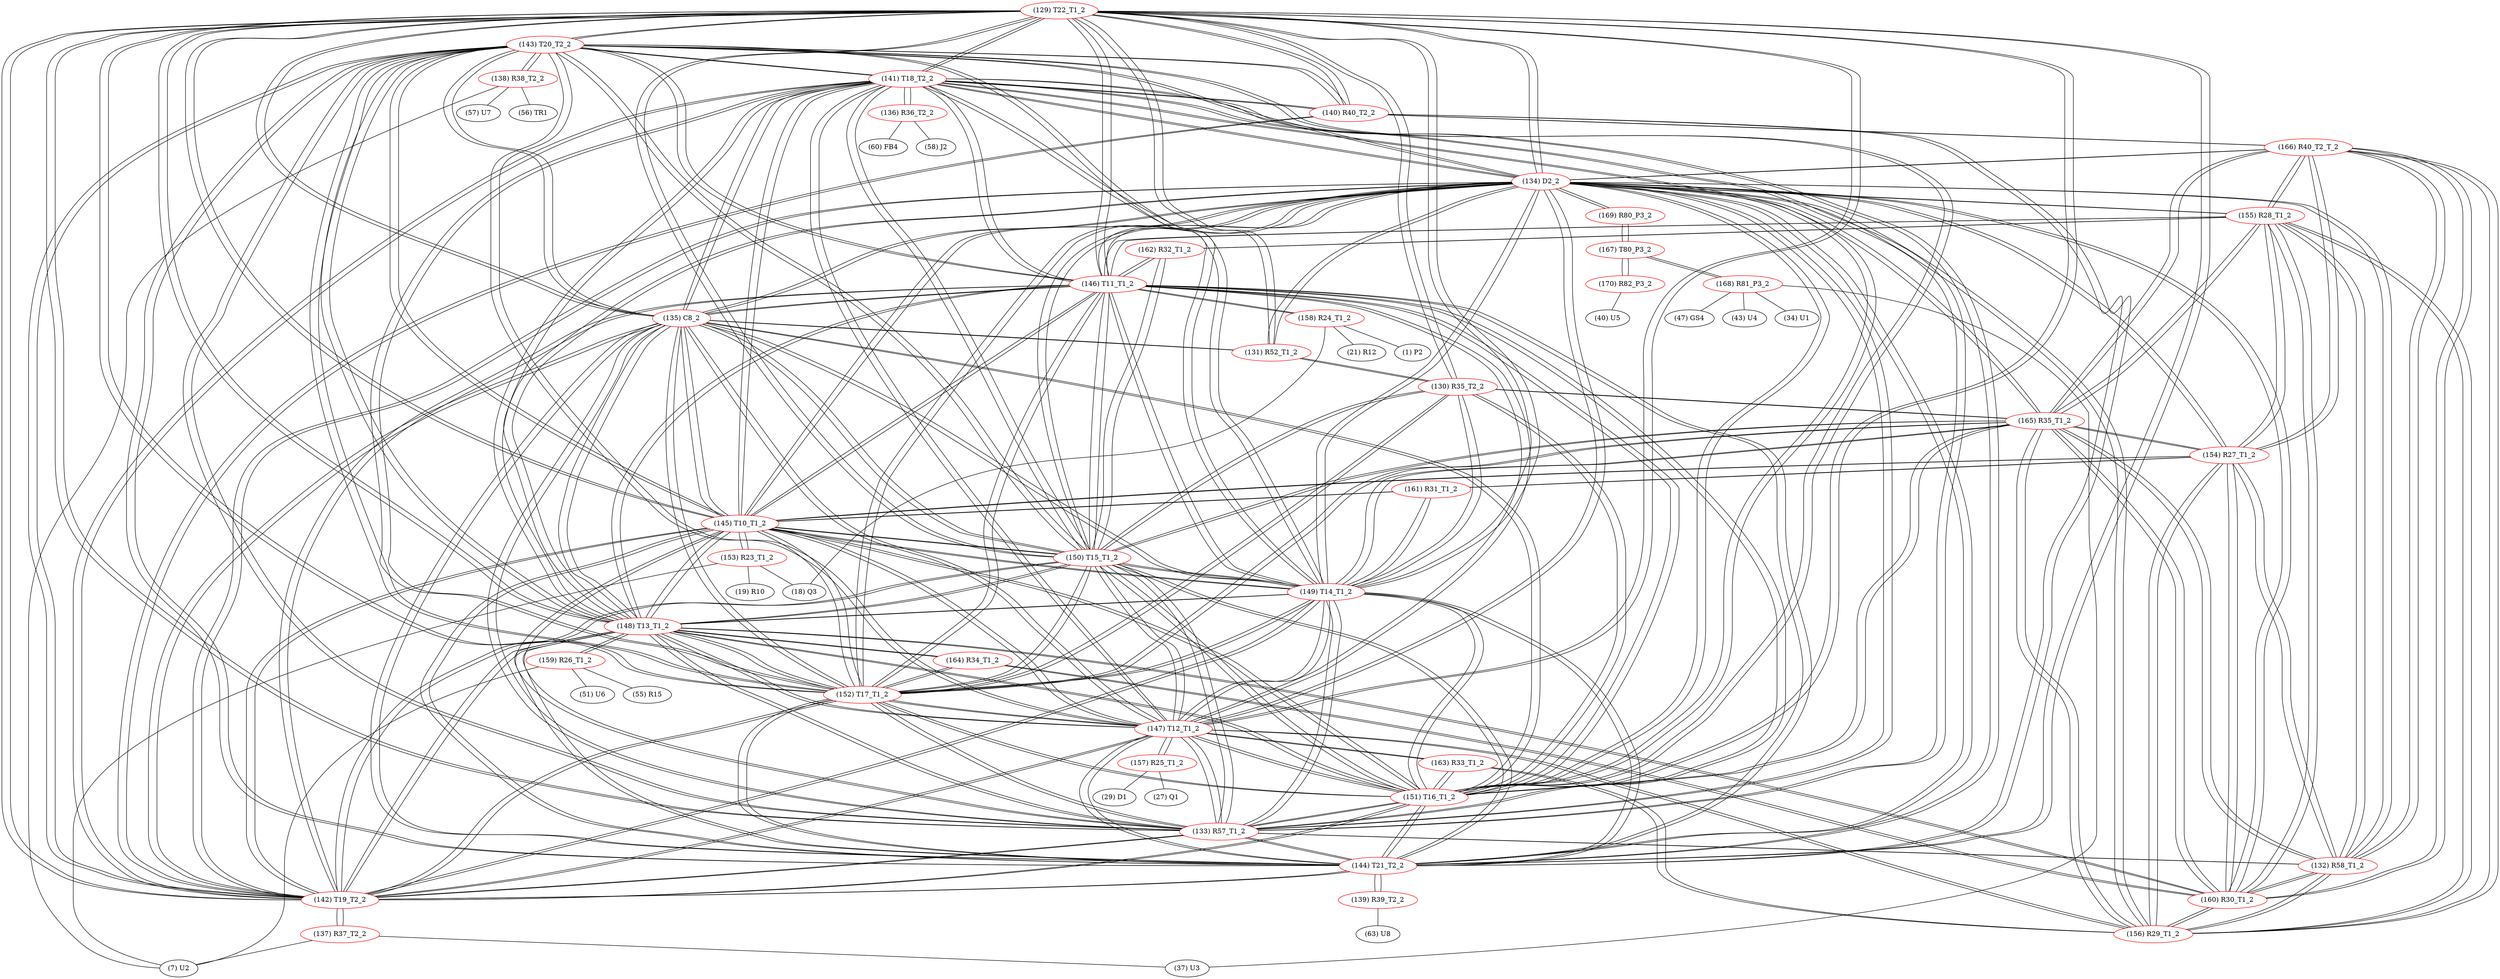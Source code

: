 graph {
	129 [label="(129) T22_T1_2" color=red]
	143 [label="(143) T20_T2_2"]
	141 [label="(141) T18_T2_2"]
	142 [label="(142) T19_T2_2"]
	144 [label="(144) T21_T2_2"]
	133 [label="(133) R57_T1_2"]
	134 [label="(134) D2_2"]
	146 [label="(146) T11_T1_2"]
	151 [label="(151) T16_T1_2"]
	152 [label="(152) T17_T1_2"]
	145 [label="(145) T10_T1_2"]
	147 [label="(147) T12_T1_2"]
	148 [label="(148) T13_T1_2"]
	149 [label="(149) T14_T1_2"]
	150 [label="(150) T15_T1_2"]
	135 [label="(135) C8_2"]
	140 [label="(140) R40_T2_2"]
	131 [label="(131) R52_T1_2"]
	130 [label="(130) R35_T2_2"]
	130 [label="(130) R35_T2_2" color=red]
	151 [label="(151) T16_T1_2"]
	150 [label="(150) T15_T1_2"]
	165 [label="(165) R35_T1_2"]
	149 [label="(149) T14_T1_2"]
	152 [label="(152) T17_T1_2"]
	131 [label="(131) R52_T1_2"]
	129 [label="(129) T22_T1_2"]
	131 [label="(131) R52_T1_2" color=red]
	134 [label="(134) D2_2"]
	135 [label="(135) C8_2"]
	130 [label="(130) R35_T2_2"]
	129 [label="(129) T22_T1_2"]
	132 [label="(132) R58_T1_2" color=red]
	133 [label="(133) R57_T1_2"]
	134 [label="(134) D2_2"]
	156 [label="(156) R29_T1_2"]
	165 [label="(165) R35_T1_2"]
	166 [label="(166) R40_T2_T_2"]
	160 [label="(160) R30_T1_2"]
	154 [label="(154) R27_T1_2"]
	155 [label="(155) R28_T1_2"]
	133 [label="(133) R57_T1_2" color=red]
	143 [label="(143) T20_T2_2"]
	141 [label="(141) T18_T2_2"]
	142 [label="(142) T19_T2_2"]
	144 [label="(144) T21_T2_2"]
	129 [label="(129) T22_T1_2"]
	134 [label="(134) D2_2"]
	146 [label="(146) T11_T1_2"]
	151 [label="(151) T16_T1_2"]
	152 [label="(152) T17_T1_2"]
	145 [label="(145) T10_T1_2"]
	147 [label="(147) T12_T1_2"]
	148 [label="(148) T13_T1_2"]
	149 [label="(149) T14_T1_2"]
	150 [label="(150) T15_T1_2"]
	135 [label="(135) C8_2"]
	132 [label="(132) R58_T1_2"]
	134 [label="(134) D2_2" color=red]
	143 [label="(143) T20_T2_2"]
	141 [label="(141) T18_T2_2"]
	142 [label="(142) T19_T2_2"]
	144 [label="(144) T21_T2_2"]
	133 [label="(133) R57_T1_2"]
	129 [label="(129) T22_T1_2"]
	146 [label="(146) T11_T1_2"]
	151 [label="(151) T16_T1_2"]
	152 [label="(152) T17_T1_2"]
	145 [label="(145) T10_T1_2"]
	147 [label="(147) T12_T1_2"]
	148 [label="(148) T13_T1_2"]
	149 [label="(149) T14_T1_2"]
	150 [label="(150) T15_T1_2"]
	135 [label="(135) C8_2"]
	131 [label="(131) R52_T1_2"]
	132 [label="(132) R58_T1_2"]
	156 [label="(156) R29_T1_2"]
	165 [label="(165) R35_T1_2"]
	166 [label="(166) R40_T2_T_2"]
	160 [label="(160) R30_T1_2"]
	154 [label="(154) R27_T1_2"]
	155 [label="(155) R28_T1_2"]
	169 [label="(169) R80_P3_2"]
	135 [label="(135) C8_2" color=red]
	143 [label="(143) T20_T2_2"]
	141 [label="(141) T18_T2_2"]
	142 [label="(142) T19_T2_2"]
	144 [label="(144) T21_T2_2"]
	133 [label="(133) R57_T1_2"]
	129 [label="(129) T22_T1_2"]
	134 [label="(134) D2_2"]
	146 [label="(146) T11_T1_2"]
	151 [label="(151) T16_T1_2"]
	152 [label="(152) T17_T1_2"]
	145 [label="(145) T10_T1_2"]
	147 [label="(147) T12_T1_2"]
	148 [label="(148) T13_T1_2"]
	149 [label="(149) T14_T1_2"]
	150 [label="(150) T15_T1_2"]
	131 [label="(131) R52_T1_2"]
	136 [label="(136) R36_T2_2" color=red]
	58 [label="(58) J2"]
	60 [label="(60) FB4"]
	141 [label="(141) T18_T2_2"]
	137 [label="(137) R37_T2_2" color=red]
	37 [label="(37) U3"]
	7 [label="(7) U2"]
	142 [label="(142) T19_T2_2"]
	138 [label="(138) R38_T2_2" color=red]
	56 [label="(56) TR1"]
	7 [label="(7) U2"]
	57 [label="(57) U7"]
	143 [label="(143) T20_T2_2"]
	139 [label="(139) R39_T2_2" color=red]
	63 [label="(63) U8"]
	144 [label="(144) T21_T2_2"]
	140 [label="(140) R40_T2_2" color=red]
	129 [label="(129) T22_T1_2"]
	142 [label="(142) T19_T2_2"]
	141 [label="(141) T18_T2_2"]
	144 [label="(144) T21_T2_2"]
	143 [label="(143) T20_T2_2"]
	166 [label="(166) R40_T2_T_2"]
	141 [label="(141) T18_T2_2" color=red]
	143 [label="(143) T20_T2_2"]
	142 [label="(142) T19_T2_2"]
	144 [label="(144) T21_T2_2"]
	133 [label="(133) R57_T1_2"]
	129 [label="(129) T22_T1_2"]
	134 [label="(134) D2_2"]
	146 [label="(146) T11_T1_2"]
	151 [label="(151) T16_T1_2"]
	152 [label="(152) T17_T1_2"]
	145 [label="(145) T10_T1_2"]
	147 [label="(147) T12_T1_2"]
	148 [label="(148) T13_T1_2"]
	149 [label="(149) T14_T1_2"]
	150 [label="(150) T15_T1_2"]
	135 [label="(135) C8_2"]
	140 [label="(140) R40_T2_2"]
	136 [label="(136) R36_T2_2"]
	142 [label="(142) T19_T2_2" color=red]
	143 [label="(143) T20_T2_2"]
	141 [label="(141) T18_T2_2"]
	144 [label="(144) T21_T2_2"]
	133 [label="(133) R57_T1_2"]
	129 [label="(129) T22_T1_2"]
	134 [label="(134) D2_2"]
	146 [label="(146) T11_T1_2"]
	151 [label="(151) T16_T1_2"]
	152 [label="(152) T17_T1_2"]
	145 [label="(145) T10_T1_2"]
	147 [label="(147) T12_T1_2"]
	148 [label="(148) T13_T1_2"]
	149 [label="(149) T14_T1_2"]
	150 [label="(150) T15_T1_2"]
	135 [label="(135) C8_2"]
	140 [label="(140) R40_T2_2"]
	137 [label="(137) R37_T2_2"]
	143 [label="(143) T20_T2_2" color=red]
	141 [label="(141) T18_T2_2"]
	142 [label="(142) T19_T2_2"]
	144 [label="(144) T21_T2_2"]
	133 [label="(133) R57_T1_2"]
	129 [label="(129) T22_T1_2"]
	134 [label="(134) D2_2"]
	146 [label="(146) T11_T1_2"]
	151 [label="(151) T16_T1_2"]
	152 [label="(152) T17_T1_2"]
	145 [label="(145) T10_T1_2"]
	147 [label="(147) T12_T1_2"]
	148 [label="(148) T13_T1_2"]
	149 [label="(149) T14_T1_2"]
	150 [label="(150) T15_T1_2"]
	135 [label="(135) C8_2"]
	140 [label="(140) R40_T2_2"]
	138 [label="(138) R38_T2_2"]
	144 [label="(144) T21_T2_2" color=red]
	143 [label="(143) T20_T2_2"]
	141 [label="(141) T18_T2_2"]
	142 [label="(142) T19_T2_2"]
	133 [label="(133) R57_T1_2"]
	129 [label="(129) T22_T1_2"]
	134 [label="(134) D2_2"]
	146 [label="(146) T11_T1_2"]
	151 [label="(151) T16_T1_2"]
	152 [label="(152) T17_T1_2"]
	145 [label="(145) T10_T1_2"]
	147 [label="(147) T12_T1_2"]
	148 [label="(148) T13_T1_2"]
	149 [label="(149) T14_T1_2"]
	150 [label="(150) T15_T1_2"]
	135 [label="(135) C8_2"]
	140 [label="(140) R40_T2_2"]
	139 [label="(139) R39_T2_2"]
	145 [label="(145) T10_T1_2" color=red]
	143 [label="(143) T20_T2_2"]
	141 [label="(141) T18_T2_2"]
	142 [label="(142) T19_T2_2"]
	144 [label="(144) T21_T2_2"]
	133 [label="(133) R57_T1_2"]
	129 [label="(129) T22_T1_2"]
	134 [label="(134) D2_2"]
	146 [label="(146) T11_T1_2"]
	151 [label="(151) T16_T1_2"]
	152 [label="(152) T17_T1_2"]
	147 [label="(147) T12_T1_2"]
	148 [label="(148) T13_T1_2"]
	149 [label="(149) T14_T1_2"]
	150 [label="(150) T15_T1_2"]
	135 [label="(135) C8_2"]
	153 [label="(153) R23_T1_2"]
	161 [label="(161) R31_T1_2"]
	154 [label="(154) R27_T1_2"]
	146 [label="(146) T11_T1_2" color=red]
	143 [label="(143) T20_T2_2"]
	141 [label="(141) T18_T2_2"]
	142 [label="(142) T19_T2_2"]
	144 [label="(144) T21_T2_2"]
	133 [label="(133) R57_T1_2"]
	129 [label="(129) T22_T1_2"]
	134 [label="(134) D2_2"]
	151 [label="(151) T16_T1_2"]
	152 [label="(152) T17_T1_2"]
	145 [label="(145) T10_T1_2"]
	147 [label="(147) T12_T1_2"]
	148 [label="(148) T13_T1_2"]
	149 [label="(149) T14_T1_2"]
	150 [label="(150) T15_T1_2"]
	135 [label="(135) C8_2"]
	158 [label="(158) R24_T1_2"]
	162 [label="(162) R32_T1_2"]
	155 [label="(155) R28_T1_2"]
	147 [label="(147) T12_T1_2" color=red]
	143 [label="(143) T20_T2_2"]
	141 [label="(141) T18_T2_2"]
	142 [label="(142) T19_T2_2"]
	144 [label="(144) T21_T2_2"]
	133 [label="(133) R57_T1_2"]
	129 [label="(129) T22_T1_2"]
	134 [label="(134) D2_2"]
	146 [label="(146) T11_T1_2"]
	151 [label="(151) T16_T1_2"]
	152 [label="(152) T17_T1_2"]
	145 [label="(145) T10_T1_2"]
	148 [label="(148) T13_T1_2"]
	149 [label="(149) T14_T1_2"]
	150 [label="(150) T15_T1_2"]
	135 [label="(135) C8_2"]
	163 [label="(163) R33_T1_2"]
	156 [label="(156) R29_T1_2"]
	157 [label="(157) R25_T1_2"]
	148 [label="(148) T13_T1_2" color=red]
	143 [label="(143) T20_T2_2"]
	141 [label="(141) T18_T2_2"]
	142 [label="(142) T19_T2_2"]
	144 [label="(144) T21_T2_2"]
	133 [label="(133) R57_T1_2"]
	129 [label="(129) T22_T1_2"]
	134 [label="(134) D2_2"]
	146 [label="(146) T11_T1_2"]
	151 [label="(151) T16_T1_2"]
	152 [label="(152) T17_T1_2"]
	145 [label="(145) T10_T1_2"]
	147 [label="(147) T12_T1_2"]
	149 [label="(149) T14_T1_2"]
	150 [label="(150) T15_T1_2"]
	135 [label="(135) C8_2"]
	160 [label="(160) R30_T1_2"]
	164 [label="(164) R34_T1_2"]
	159 [label="(159) R26_T1_2"]
	149 [label="(149) T14_T1_2" color=red]
	143 [label="(143) T20_T2_2"]
	141 [label="(141) T18_T2_2"]
	142 [label="(142) T19_T2_2"]
	144 [label="(144) T21_T2_2"]
	133 [label="(133) R57_T1_2"]
	129 [label="(129) T22_T1_2"]
	134 [label="(134) D2_2"]
	146 [label="(146) T11_T1_2"]
	151 [label="(151) T16_T1_2"]
	152 [label="(152) T17_T1_2"]
	145 [label="(145) T10_T1_2"]
	147 [label="(147) T12_T1_2"]
	148 [label="(148) T13_T1_2"]
	150 [label="(150) T15_T1_2"]
	135 [label="(135) C8_2"]
	165 [label="(165) R35_T1_2"]
	130 [label="(130) R35_T2_2"]
	161 [label="(161) R31_T1_2"]
	150 [label="(150) T15_T1_2" color=red]
	143 [label="(143) T20_T2_2"]
	141 [label="(141) T18_T2_2"]
	142 [label="(142) T19_T2_2"]
	144 [label="(144) T21_T2_2"]
	133 [label="(133) R57_T1_2"]
	129 [label="(129) T22_T1_2"]
	134 [label="(134) D2_2"]
	146 [label="(146) T11_T1_2"]
	151 [label="(151) T16_T1_2"]
	152 [label="(152) T17_T1_2"]
	145 [label="(145) T10_T1_2"]
	147 [label="(147) T12_T1_2"]
	148 [label="(148) T13_T1_2"]
	149 [label="(149) T14_T1_2"]
	135 [label="(135) C8_2"]
	165 [label="(165) R35_T1_2"]
	130 [label="(130) R35_T2_2"]
	162 [label="(162) R32_T1_2"]
	151 [label="(151) T16_T1_2" color=red]
	143 [label="(143) T20_T2_2"]
	141 [label="(141) T18_T2_2"]
	142 [label="(142) T19_T2_2"]
	144 [label="(144) T21_T2_2"]
	133 [label="(133) R57_T1_2"]
	129 [label="(129) T22_T1_2"]
	134 [label="(134) D2_2"]
	146 [label="(146) T11_T1_2"]
	152 [label="(152) T17_T1_2"]
	145 [label="(145) T10_T1_2"]
	147 [label="(147) T12_T1_2"]
	148 [label="(148) T13_T1_2"]
	149 [label="(149) T14_T1_2"]
	150 [label="(150) T15_T1_2"]
	135 [label="(135) C8_2"]
	165 [label="(165) R35_T1_2"]
	130 [label="(130) R35_T2_2"]
	163 [label="(163) R33_T1_2"]
	152 [label="(152) T17_T1_2" color=red]
	143 [label="(143) T20_T2_2"]
	141 [label="(141) T18_T2_2"]
	142 [label="(142) T19_T2_2"]
	144 [label="(144) T21_T2_2"]
	133 [label="(133) R57_T1_2"]
	129 [label="(129) T22_T1_2"]
	134 [label="(134) D2_2"]
	146 [label="(146) T11_T1_2"]
	151 [label="(151) T16_T1_2"]
	145 [label="(145) T10_T1_2"]
	147 [label="(147) T12_T1_2"]
	148 [label="(148) T13_T1_2"]
	149 [label="(149) T14_T1_2"]
	150 [label="(150) T15_T1_2"]
	135 [label="(135) C8_2"]
	165 [label="(165) R35_T1_2"]
	130 [label="(130) R35_T2_2"]
	164 [label="(164) R34_T1_2"]
	153 [label="(153) R23_T1_2" color=red]
	7 [label="(7) U2"]
	18 [label="(18) Q3"]
	19 [label="(19) R10"]
	145 [label="(145) T10_T1_2"]
	154 [label="(154) R27_T1_2" color=red]
	156 [label="(156) R29_T1_2"]
	165 [label="(165) R35_T1_2"]
	166 [label="(166) R40_T2_T_2"]
	160 [label="(160) R30_T1_2"]
	134 [label="(134) D2_2"]
	132 [label="(132) R58_T1_2"]
	155 [label="(155) R28_T1_2"]
	145 [label="(145) T10_T1_2"]
	161 [label="(161) R31_T1_2"]
	155 [label="(155) R28_T1_2" color=red]
	156 [label="(156) R29_T1_2"]
	165 [label="(165) R35_T1_2"]
	166 [label="(166) R40_T2_T_2"]
	160 [label="(160) R30_T1_2"]
	134 [label="(134) D2_2"]
	132 [label="(132) R58_T1_2"]
	154 [label="(154) R27_T1_2"]
	162 [label="(162) R32_T1_2"]
	146 [label="(146) T11_T1_2"]
	156 [label="(156) R29_T1_2" color=red]
	165 [label="(165) R35_T1_2"]
	166 [label="(166) R40_T2_T_2"]
	160 [label="(160) R30_T1_2"]
	134 [label="(134) D2_2"]
	132 [label="(132) R58_T1_2"]
	154 [label="(154) R27_T1_2"]
	155 [label="(155) R28_T1_2"]
	163 [label="(163) R33_T1_2"]
	147 [label="(147) T12_T1_2"]
	157 [label="(157) R25_T1_2" color=red]
	27 [label="(27) Q1"]
	29 [label="(29) D1"]
	147 [label="(147) T12_T1_2"]
	158 [label="(158) R24_T1_2" color=red]
	21 [label="(21) R12"]
	1 [label="(1) P2"]
	18 [label="(18) Q3"]
	146 [label="(146) T11_T1_2"]
	159 [label="(159) R26_T1_2" color=red]
	51 [label="(51) U6"]
	55 [label="(55) R15"]
	7 [label="(7) U2"]
	148 [label="(148) T13_T1_2"]
	160 [label="(160) R30_T1_2" color=red]
	156 [label="(156) R29_T1_2"]
	165 [label="(165) R35_T1_2"]
	166 [label="(166) R40_T2_T_2"]
	134 [label="(134) D2_2"]
	132 [label="(132) R58_T1_2"]
	154 [label="(154) R27_T1_2"]
	155 [label="(155) R28_T1_2"]
	164 [label="(164) R34_T1_2"]
	148 [label="(148) T13_T1_2"]
	161 [label="(161) R31_T1_2" color=red]
	145 [label="(145) T10_T1_2"]
	154 [label="(154) R27_T1_2"]
	149 [label="(149) T14_T1_2"]
	162 [label="(162) R32_T1_2" color=red]
	150 [label="(150) T15_T1_2"]
	155 [label="(155) R28_T1_2"]
	146 [label="(146) T11_T1_2"]
	163 [label="(163) R33_T1_2" color=red]
	151 [label="(151) T16_T1_2"]
	156 [label="(156) R29_T1_2"]
	147 [label="(147) T12_T1_2"]
	164 [label="(164) R34_T1_2" color=red]
	152 [label="(152) T17_T1_2"]
	160 [label="(160) R30_T1_2"]
	148 [label="(148) T13_T1_2"]
	165 [label="(165) R35_T1_2" color=red]
	156 [label="(156) R29_T1_2"]
	166 [label="(166) R40_T2_T_2"]
	160 [label="(160) R30_T1_2"]
	134 [label="(134) D2_2"]
	132 [label="(132) R58_T1_2"]
	154 [label="(154) R27_T1_2"]
	155 [label="(155) R28_T1_2"]
	151 [label="(151) T16_T1_2"]
	150 [label="(150) T15_T1_2"]
	149 [label="(149) T14_T1_2"]
	152 [label="(152) T17_T1_2"]
	130 [label="(130) R35_T2_2"]
	166 [label="(166) R40_T2_T_2" color=red]
	156 [label="(156) R29_T1_2"]
	165 [label="(165) R35_T1_2"]
	160 [label="(160) R30_T1_2"]
	134 [label="(134) D2_2"]
	132 [label="(132) R58_T1_2"]
	154 [label="(154) R27_T1_2"]
	155 [label="(155) R28_T1_2"]
	140 [label="(140) R40_T2_2"]
	167 [label="(167) T80_P3_2" color=red]
	168 [label="(168) R81_P3_2"]
	170 [label="(170) R82_P3_2"]
	169 [label="(169) R80_P3_2"]
	168 [label="(168) R81_P3_2" color=red]
	34 [label="(34) U1"]
	47 [label="(47) GS4"]
	37 [label="(37) U3"]
	43 [label="(43) U4"]
	167 [label="(167) T80_P3_2"]
	169 [label="(169) R80_P3_2" color=red]
	134 [label="(134) D2_2"]
	167 [label="(167) T80_P3_2"]
	170 [label="(170) R82_P3_2" color=red]
	40 [label="(40) U5"]
	167 [label="(167) T80_P3_2"]
	129 -- 143
	129 -- 141
	129 -- 142
	129 -- 144
	129 -- 133
	129 -- 134
	129 -- 146
	129 -- 151
	129 -- 152
	129 -- 145
	129 -- 147
	129 -- 148
	129 -- 149
	129 -- 150
	129 -- 135
	129 -- 140
	129 -- 131
	129 -- 130
	130 -- 151
	130 -- 150
	130 -- 165
	130 -- 149
	130 -- 152
	130 -- 131
	130 -- 129
	131 -- 134
	131 -- 135
	131 -- 130
	131 -- 129
	132 -- 133
	132 -- 134
	132 -- 156
	132 -- 165
	132 -- 166
	132 -- 160
	132 -- 154
	132 -- 155
	133 -- 143
	133 -- 141
	133 -- 142
	133 -- 144
	133 -- 129
	133 -- 134
	133 -- 146
	133 -- 151
	133 -- 152
	133 -- 145
	133 -- 147
	133 -- 148
	133 -- 149
	133 -- 150
	133 -- 135
	133 -- 132
	134 -- 143
	134 -- 141
	134 -- 142
	134 -- 144
	134 -- 133
	134 -- 129
	134 -- 146
	134 -- 151
	134 -- 152
	134 -- 145
	134 -- 147
	134 -- 148
	134 -- 149
	134 -- 150
	134 -- 135
	134 -- 131
	134 -- 132
	134 -- 156
	134 -- 165
	134 -- 166
	134 -- 160
	134 -- 154
	134 -- 155
	134 -- 169
	135 -- 143
	135 -- 141
	135 -- 142
	135 -- 144
	135 -- 133
	135 -- 129
	135 -- 134
	135 -- 146
	135 -- 151
	135 -- 152
	135 -- 145
	135 -- 147
	135 -- 148
	135 -- 149
	135 -- 150
	135 -- 131
	136 -- 58
	136 -- 60
	136 -- 141
	137 -- 37
	137 -- 7
	137 -- 142
	138 -- 56
	138 -- 7
	138 -- 57
	138 -- 143
	139 -- 63
	139 -- 144
	140 -- 129
	140 -- 142
	140 -- 141
	140 -- 144
	140 -- 143
	140 -- 166
	141 -- 143
	141 -- 142
	141 -- 144
	141 -- 133
	141 -- 129
	141 -- 134
	141 -- 146
	141 -- 151
	141 -- 152
	141 -- 145
	141 -- 147
	141 -- 148
	141 -- 149
	141 -- 150
	141 -- 135
	141 -- 140
	141 -- 136
	142 -- 143
	142 -- 141
	142 -- 144
	142 -- 133
	142 -- 129
	142 -- 134
	142 -- 146
	142 -- 151
	142 -- 152
	142 -- 145
	142 -- 147
	142 -- 148
	142 -- 149
	142 -- 150
	142 -- 135
	142 -- 140
	142 -- 137
	143 -- 141
	143 -- 142
	143 -- 144
	143 -- 133
	143 -- 129
	143 -- 134
	143 -- 146
	143 -- 151
	143 -- 152
	143 -- 145
	143 -- 147
	143 -- 148
	143 -- 149
	143 -- 150
	143 -- 135
	143 -- 140
	143 -- 138
	144 -- 143
	144 -- 141
	144 -- 142
	144 -- 133
	144 -- 129
	144 -- 134
	144 -- 146
	144 -- 151
	144 -- 152
	144 -- 145
	144 -- 147
	144 -- 148
	144 -- 149
	144 -- 150
	144 -- 135
	144 -- 140
	144 -- 139
	145 -- 143
	145 -- 141
	145 -- 142
	145 -- 144
	145 -- 133
	145 -- 129
	145 -- 134
	145 -- 146
	145 -- 151
	145 -- 152
	145 -- 147
	145 -- 148
	145 -- 149
	145 -- 150
	145 -- 135
	145 -- 153
	145 -- 161
	145 -- 154
	146 -- 143
	146 -- 141
	146 -- 142
	146 -- 144
	146 -- 133
	146 -- 129
	146 -- 134
	146 -- 151
	146 -- 152
	146 -- 145
	146 -- 147
	146 -- 148
	146 -- 149
	146 -- 150
	146 -- 135
	146 -- 158
	146 -- 162
	146 -- 155
	147 -- 143
	147 -- 141
	147 -- 142
	147 -- 144
	147 -- 133
	147 -- 129
	147 -- 134
	147 -- 146
	147 -- 151
	147 -- 152
	147 -- 145
	147 -- 148
	147 -- 149
	147 -- 150
	147 -- 135
	147 -- 163
	147 -- 156
	147 -- 157
	148 -- 143
	148 -- 141
	148 -- 142
	148 -- 144
	148 -- 133
	148 -- 129
	148 -- 134
	148 -- 146
	148 -- 151
	148 -- 152
	148 -- 145
	148 -- 147
	148 -- 149
	148 -- 150
	148 -- 135
	148 -- 160
	148 -- 164
	148 -- 159
	149 -- 143
	149 -- 141
	149 -- 142
	149 -- 144
	149 -- 133
	149 -- 129
	149 -- 134
	149 -- 146
	149 -- 151
	149 -- 152
	149 -- 145
	149 -- 147
	149 -- 148
	149 -- 150
	149 -- 135
	149 -- 165
	149 -- 130
	149 -- 161
	150 -- 143
	150 -- 141
	150 -- 142
	150 -- 144
	150 -- 133
	150 -- 129
	150 -- 134
	150 -- 146
	150 -- 151
	150 -- 152
	150 -- 145
	150 -- 147
	150 -- 148
	150 -- 149
	150 -- 135
	150 -- 165
	150 -- 130
	150 -- 162
	151 -- 143
	151 -- 141
	151 -- 142
	151 -- 144
	151 -- 133
	151 -- 129
	151 -- 134
	151 -- 146
	151 -- 152
	151 -- 145
	151 -- 147
	151 -- 148
	151 -- 149
	151 -- 150
	151 -- 135
	151 -- 165
	151 -- 130
	151 -- 163
	152 -- 143
	152 -- 141
	152 -- 142
	152 -- 144
	152 -- 133
	152 -- 129
	152 -- 134
	152 -- 146
	152 -- 151
	152 -- 145
	152 -- 147
	152 -- 148
	152 -- 149
	152 -- 150
	152 -- 135
	152 -- 165
	152 -- 130
	152 -- 164
	153 -- 7
	153 -- 18
	153 -- 19
	153 -- 145
	154 -- 156
	154 -- 165
	154 -- 166
	154 -- 160
	154 -- 134
	154 -- 132
	154 -- 155
	154 -- 145
	154 -- 161
	155 -- 156
	155 -- 165
	155 -- 166
	155 -- 160
	155 -- 134
	155 -- 132
	155 -- 154
	155 -- 162
	155 -- 146
	156 -- 165
	156 -- 166
	156 -- 160
	156 -- 134
	156 -- 132
	156 -- 154
	156 -- 155
	156 -- 163
	156 -- 147
	157 -- 27
	157 -- 29
	157 -- 147
	158 -- 21
	158 -- 1
	158 -- 18
	158 -- 146
	159 -- 51
	159 -- 55
	159 -- 7
	159 -- 148
	160 -- 156
	160 -- 165
	160 -- 166
	160 -- 134
	160 -- 132
	160 -- 154
	160 -- 155
	160 -- 164
	160 -- 148
	161 -- 145
	161 -- 154
	161 -- 149
	162 -- 150
	162 -- 155
	162 -- 146
	163 -- 151
	163 -- 156
	163 -- 147
	164 -- 152
	164 -- 160
	164 -- 148
	165 -- 156
	165 -- 166
	165 -- 160
	165 -- 134
	165 -- 132
	165 -- 154
	165 -- 155
	165 -- 151
	165 -- 150
	165 -- 149
	165 -- 152
	165 -- 130
	166 -- 156
	166 -- 165
	166 -- 160
	166 -- 134
	166 -- 132
	166 -- 154
	166 -- 155
	166 -- 140
	167 -- 168
	167 -- 170
	167 -- 169
	168 -- 34
	168 -- 47
	168 -- 37
	168 -- 43
	168 -- 167
	169 -- 134
	169 -- 167
	170 -- 40
	170 -- 167
}